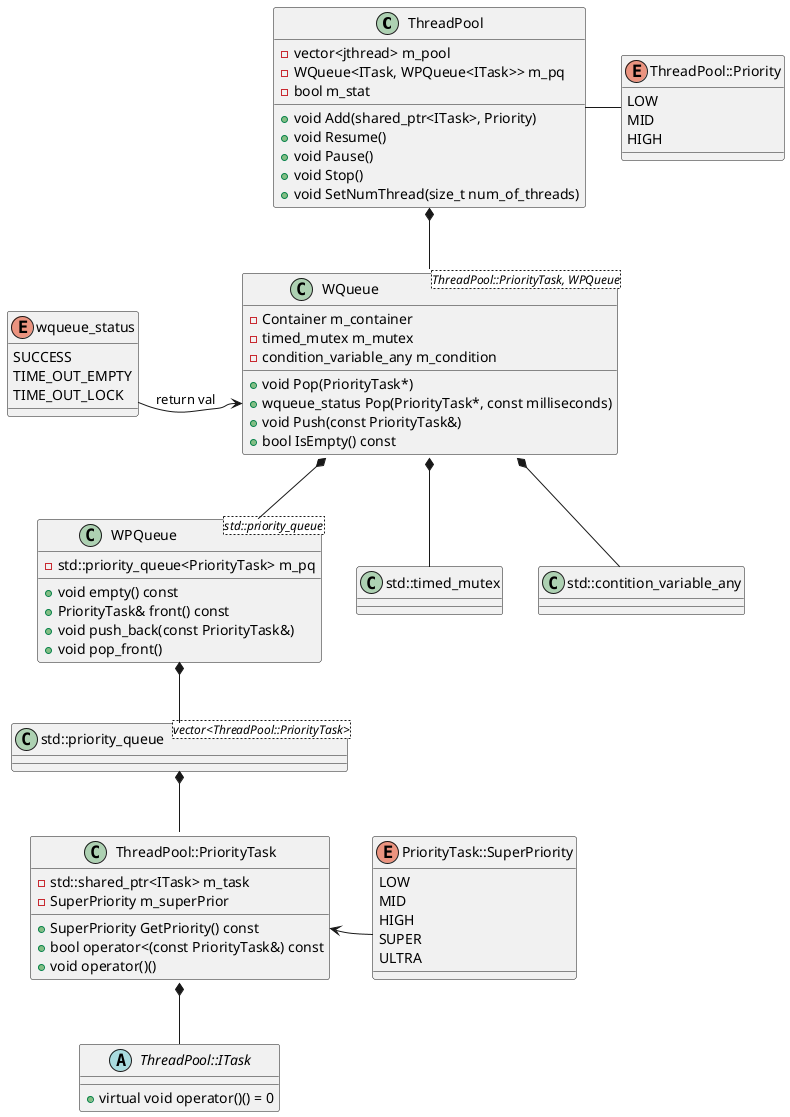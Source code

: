 @startuml thread_pool

class ThreadPool {
    - vector<jthread> m_pool
    - WQueue<ITask, WPQueue<ITask>> m_pq
    - bool m_stat
    
    + void Add(shared_ptr<ITask>, Priority)
    + void Resume()
    + void Pause() 
    + void Stop()
    + void SetNumThread(size_t num_of_threads)
}

enum ThreadPool::Priority {
    LOW
    MID
    HIGH
}

abstract ThreadPool::ITask {
    + virtual void operator()() = 0
}

class ThreadPool::PriorityTask {
    - std::shared_ptr<ITask> m_task
    - SuperPriority m_superPrior

    + SuperPriority GetPriority() const
    + bool operator<(const PriorityTask&) const
    + void operator()()
}

enum PriorityTask::SuperPriority {
    LOW
    MID
    HIGH
    SUPER
    ULTRA
}

class WQueue<ThreadPool::PriorityTask, WPQueue> {
    - Container m_container
    - timed_mutex m_mutex
    - condition_variable_any m_condition
    
    + void Pop(PriorityTask*)
    + wqueue_status Pop(PriorityTask*, const milliseconds)
    + void Push(const PriorityTask&)
    + bool IsEmpty() const
}

enum wqueue_status {
    SUCCESS
    TIME_OUT_EMPTY
    TIME_OUT_LOCK
}


class WPQueue <std::priority_queue> {
    - std::priority_queue<PriorityTask> m_pq
    
    + void empty() const
    + PriorityTask& front() const
    + void push_back(const PriorityTask&)
    + void pop_front()
}

class std::priority_queue  <vector<ThreadPool::PriorityTask>>
class std::timed_mutex
class std::contition_variable_any


ThreadPool *-down- WQueue
ThreadPool - ThreadPool::Priority

WQueue::wqueue_status <-left- wqueue_status : return val
WQueue *-- WPQueue
WQueue *-- std::timed_mutex
WQueue *-- std::contition_variable_any

WPQueue *-- std::priority_queue
std::priority_queue *-- ThreadPool::PriorityTask

ThreadPool::PriorityTask *-- ThreadPool::ITask
ThreadPool::PriorityTask::GetPriority <-right- PriorityTask::SuperPriority




@enduml
